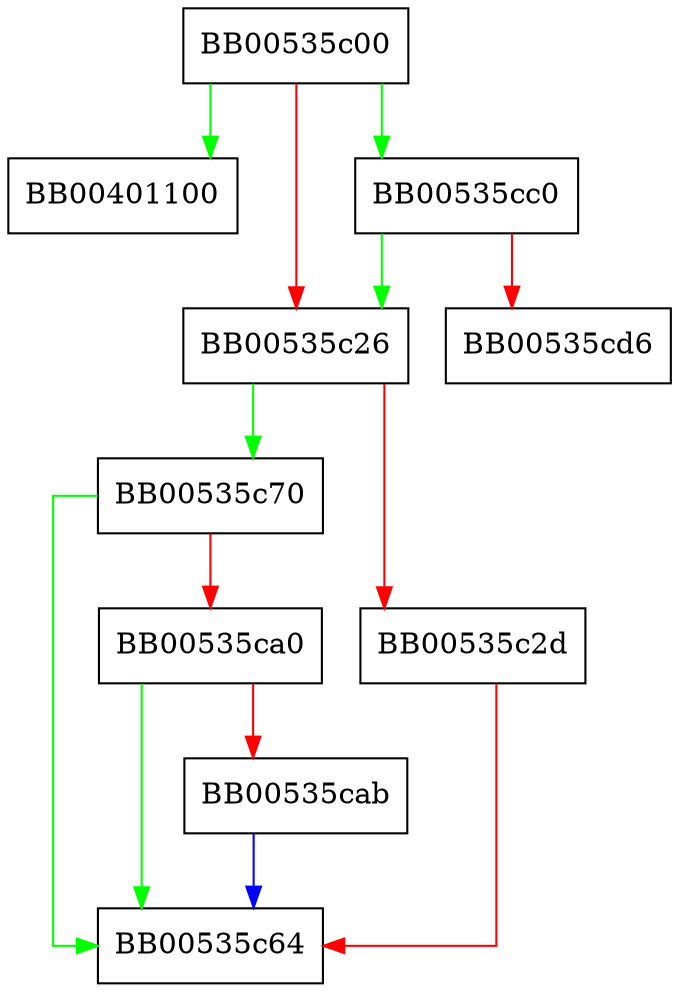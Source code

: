 digraph conn_puts {
  node [shape="box"];
  graph [splines=ortho];
  BB00535c00 -> BB00401100 [color="green"];
  BB00535c00 -> BB00535cc0 [color="green"];
  BB00535c00 -> BB00535c26 [color="red"];
  BB00535c26 -> BB00535c70 [color="green"];
  BB00535c26 -> BB00535c2d [color="red"];
  BB00535c2d -> BB00535c64 [color="red"];
  BB00535c70 -> BB00535c64 [color="green"];
  BB00535c70 -> BB00535ca0 [color="red"];
  BB00535ca0 -> BB00535c64 [color="green"];
  BB00535ca0 -> BB00535cab [color="red"];
  BB00535cab -> BB00535c64 [color="blue"];
  BB00535cc0 -> BB00535c26 [color="green"];
  BB00535cc0 -> BB00535cd6 [color="red"];
}